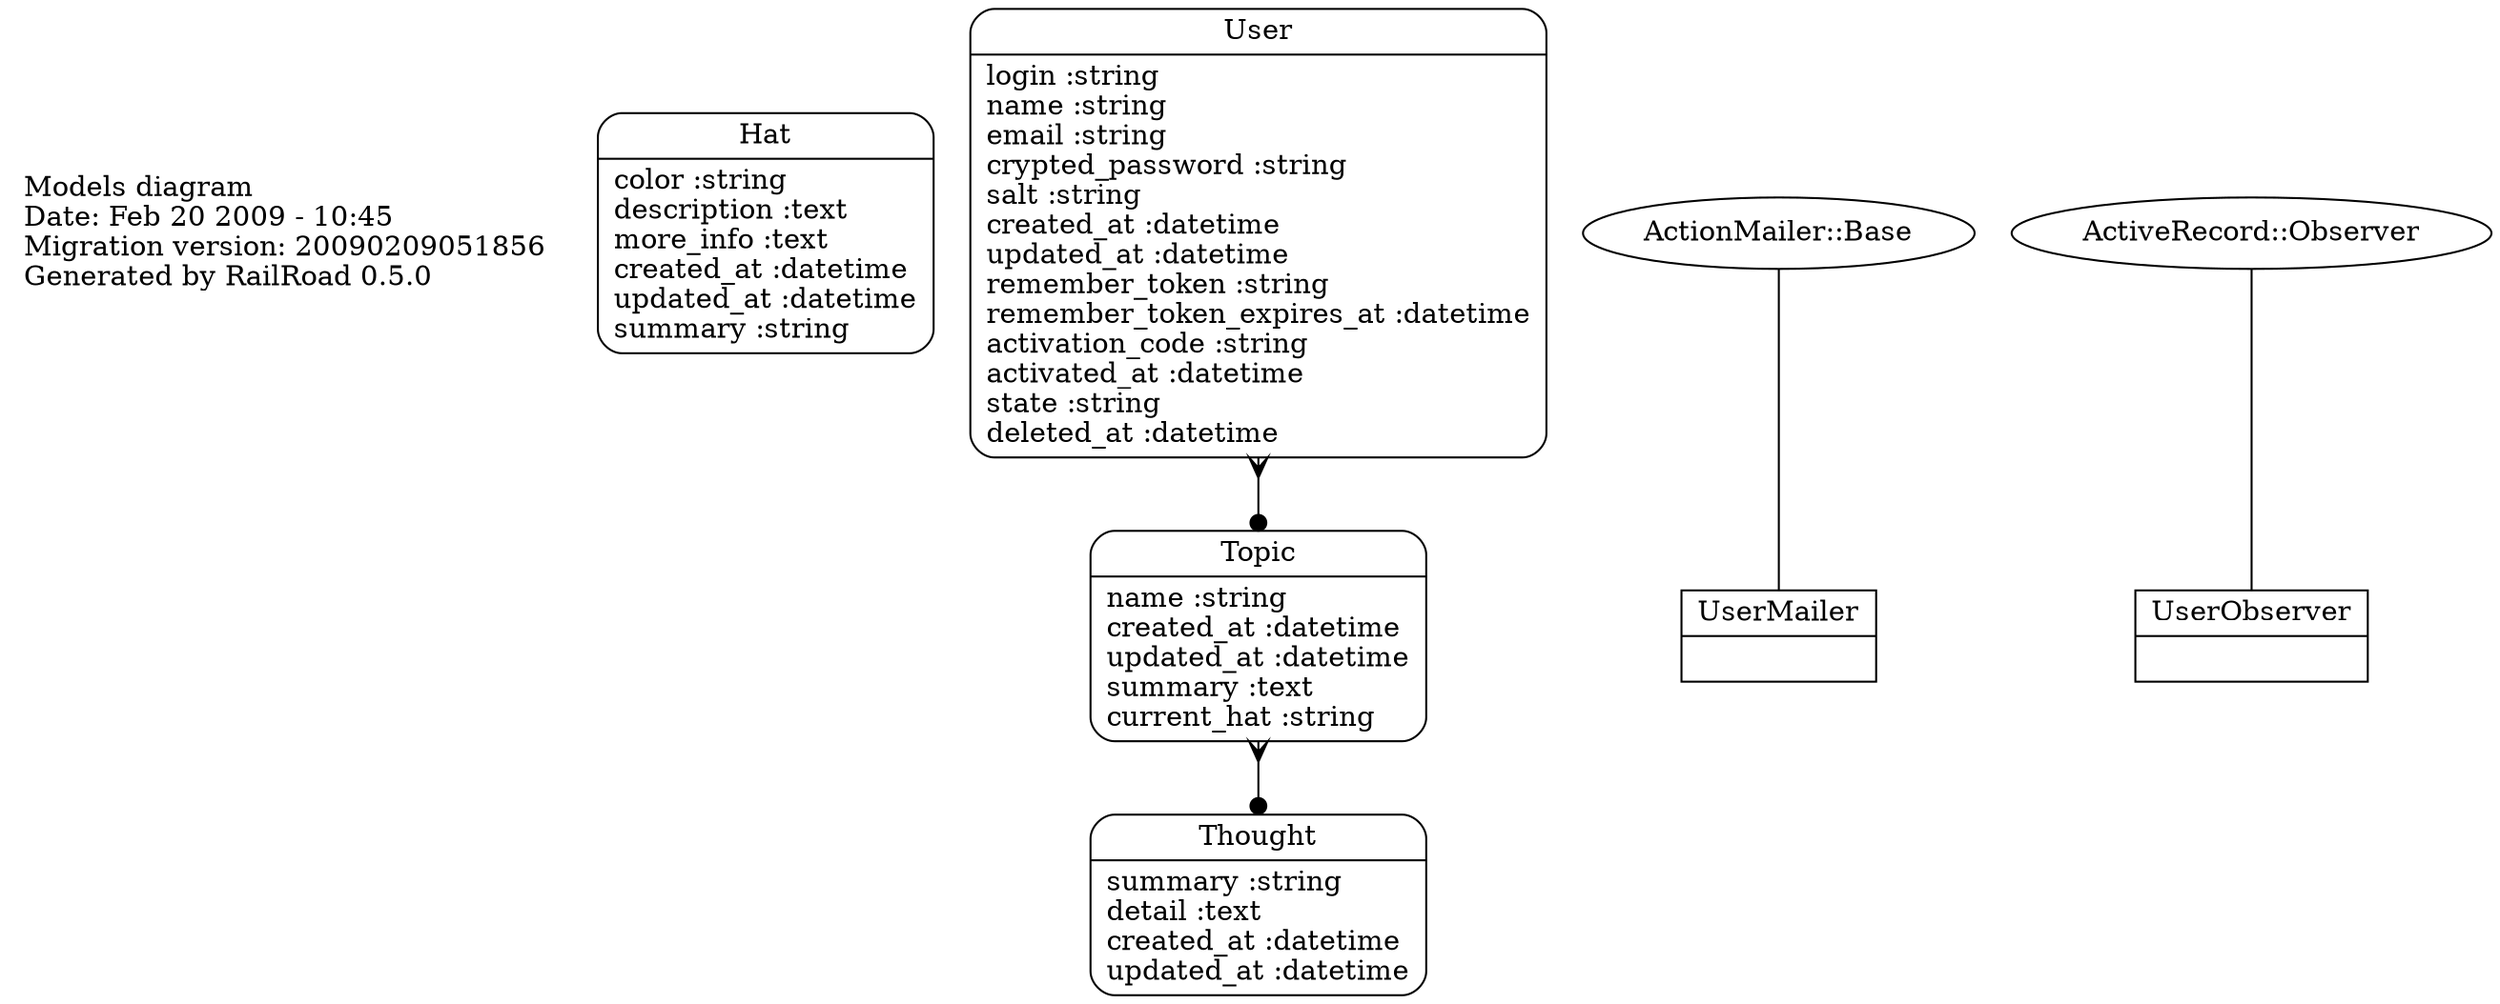 digraph models_diagram {
	graph[overlap=false, splines=true]
	_diagram_info [shape="plaintext", label="Models diagram\lDate: Feb 20 2009 - 10:45\lMigration version: 20090209051856\lGenerated by RailRoad 0.5.0\l", fontsize=14]
	"Hat" [shape=Mrecord, label="{Hat|color :string\ldescription :text\lmore_info :text\lcreated_at :datetime\lupdated_at :datetime\lsummary :string\l}"]
	"Thought" [shape=Mrecord, label="{Thought|summary :string\ldetail :text\lcreated_at :datetime\lupdated_at :datetime\l}"]
	"Topic" [shape=Mrecord, label="{Topic|name :string\lcreated_at :datetime\lupdated_at :datetime\lsummary :text\lcurrent_hat :string\l}"]
	"User" [shape=Mrecord, label="{User|login :string\lname :string\lemail :string\lcrypted_password :string\lsalt :string\lcreated_at :datetime\lupdated_at :datetime\lremember_token :string\lremember_token_expires_at :datetime\lactivation_code :string\lactivated_at :datetime\lstate :string\ldeleted_at :datetime\l}"]
	"UserMailer" [shape=record, label="{UserMailer|}"]
	"UserObserver" [shape=record, label="{UserObserver|}"]
	"Topic" -> "Thought" [arrowtail=crow, arrowhead=dot, dir=both]
	"User" -> "Topic" [arrowtail=crow, arrowhead=dot, dir=both]
	"ActionMailer::Base" -> "UserMailer" [label="", arrowhead="none", arrowtail="onormal"]
	"ActiveRecord::Observer" -> "UserObserver" [label="", arrowhead="none", arrowtail="onormal"]
}
